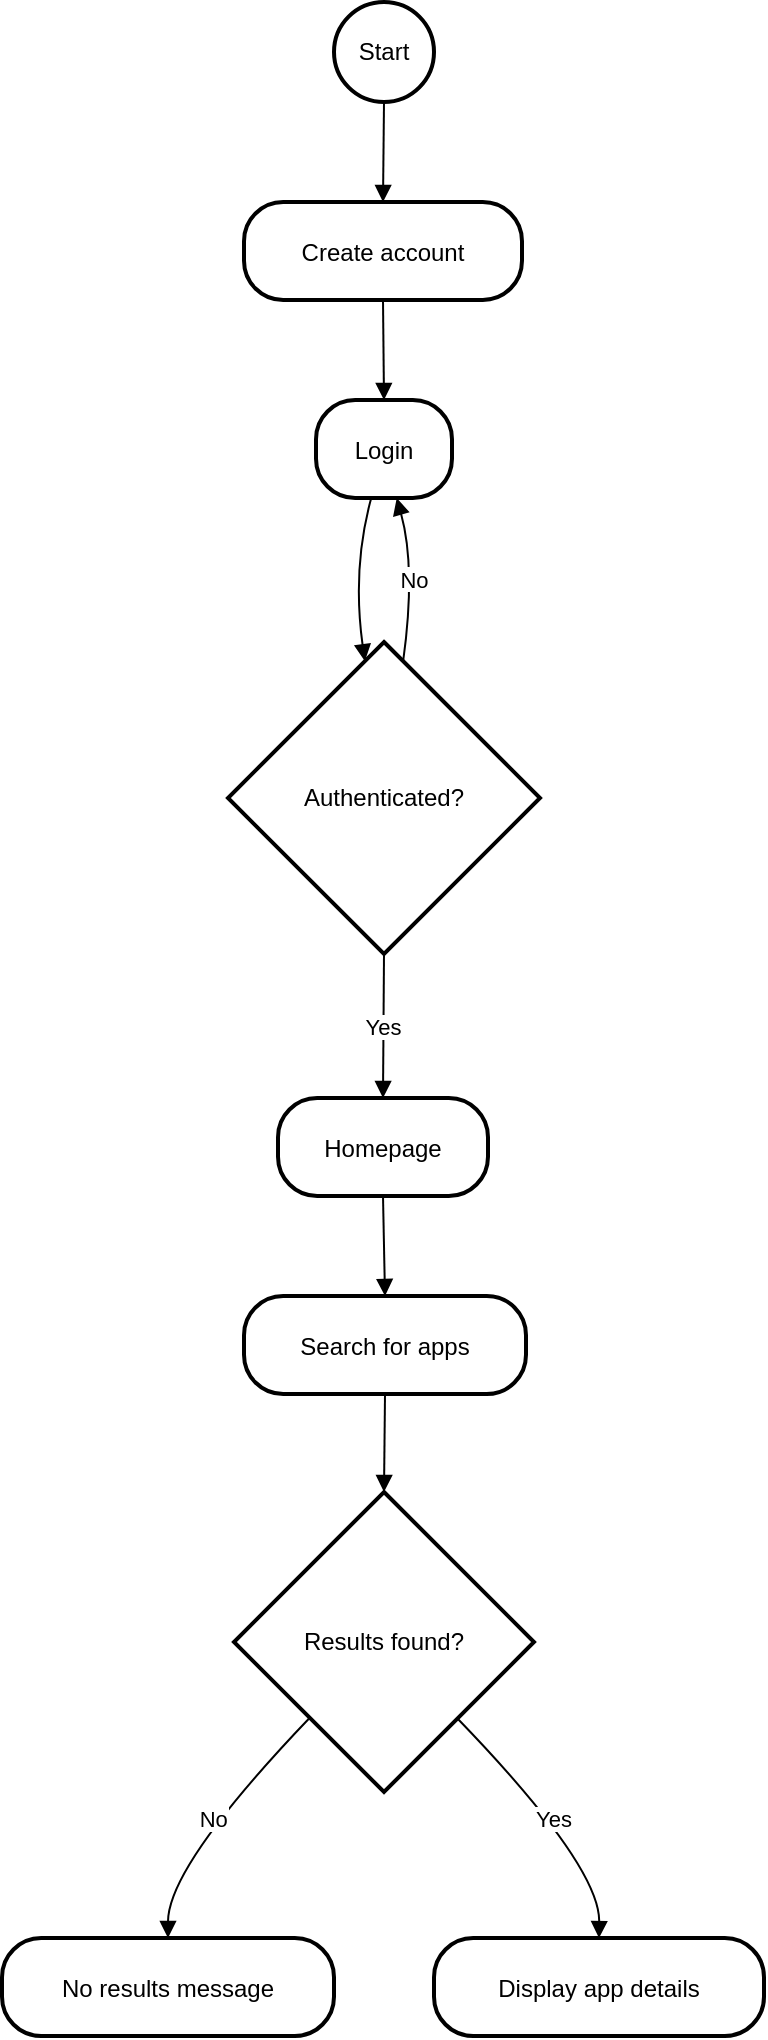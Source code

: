 <mxfile version="25.0.3">
  <diagram name="Page-1" id="IVuG_2DbGf6F4TgjZUHd">
    <mxGraphModel>
      <root>
        <mxCell id="0" />
        <mxCell id="1" parent="0" />
        <mxCell id="2" value="Start" style="ellipse;aspect=fixed;strokeWidth=2;whiteSpace=wrap;" vertex="1" parent="1">
          <mxGeometry x="174" y="8" width="50" height="50" as="geometry" />
        </mxCell>
        <mxCell id="3" value="Create account" style="rounded=1;arcSize=40;strokeWidth=2" vertex="1" parent="1">
          <mxGeometry x="129" y="108" width="139" height="49" as="geometry" />
        </mxCell>
        <mxCell id="4" value="Login" style="rounded=1;arcSize=40;strokeWidth=2" vertex="1" parent="1">
          <mxGeometry x="165" y="207" width="68" height="49" as="geometry" />
        </mxCell>
        <mxCell id="5" value="Authenticated?" style="rhombus;strokeWidth=2;whiteSpace=wrap;" vertex="1" parent="1">
          <mxGeometry x="121" y="328" width="156" height="156" as="geometry" />
        </mxCell>
        <mxCell id="6" value="Homepage" style="rounded=1;arcSize=40;strokeWidth=2" vertex="1" parent="1">
          <mxGeometry x="146" y="556" width="105" height="49" as="geometry" />
        </mxCell>
        <mxCell id="7" value="Search for apps" style="rounded=1;arcSize=40;strokeWidth=2" vertex="1" parent="1">
          <mxGeometry x="129" y="655" width="141" height="49" as="geometry" />
        </mxCell>
        <mxCell id="8" value="Results found?" style="rhombus;strokeWidth=2;whiteSpace=wrap;" vertex="1" parent="1">
          <mxGeometry x="124" y="753" width="150" height="150" as="geometry" />
        </mxCell>
        <mxCell id="9" value="No results message" style="rounded=1;arcSize=40;strokeWidth=2" vertex="1" parent="1">
          <mxGeometry x="8" y="976" width="166" height="49" as="geometry" />
        </mxCell>
        <mxCell id="10" value="Display app details" style="rounded=1;arcSize=40;strokeWidth=2" vertex="1" parent="1">
          <mxGeometry x="224" y="976" width="165" height="49" as="geometry" />
        </mxCell>
        <mxCell id="11" value="" style="curved=1;startArrow=none;endArrow=block;exitX=0.5;exitY=1;entryX=0.5;entryY=0;" edge="1" parent="1" source="2" target="3">
          <mxGeometry relative="1" as="geometry">
            <Array as="points" />
          </mxGeometry>
        </mxCell>
        <mxCell id="12" value="" style="curved=1;startArrow=none;endArrow=block;exitX=0.5;exitY=0.99;entryX=0.5;entryY=-0.01;" edge="1" parent="1" source="3" target="4">
          <mxGeometry relative="1" as="geometry">
            <Array as="points" />
          </mxGeometry>
        </mxCell>
        <mxCell id="13" value="" style="curved=1;startArrow=none;endArrow=block;exitX=0.41;exitY=0.98;entryX=0.43;entryY=0;" edge="1" parent="1" source="4" target="5">
          <mxGeometry relative="1" as="geometry">
            <Array as="points">
              <mxPoint x="183" y="291" />
            </Array>
          </mxGeometry>
        </mxCell>
        <mxCell id="14" value="No" style="curved=1;startArrow=none;endArrow=block;exitX=0.57;exitY=0;entryX=0.59;entryY=0.98;" edge="1" parent="1" source="5" target="4">
          <mxGeometry relative="1" as="geometry">
            <Array as="points">
              <mxPoint x="215" y="291" />
            </Array>
          </mxGeometry>
        </mxCell>
        <mxCell id="15" value="Yes" style="curved=1;startArrow=none;endArrow=block;exitX=0.5;exitY=1;entryX=0.5;entryY=0.01;" edge="1" parent="1" source="5" target="6">
          <mxGeometry relative="1" as="geometry">
            <Array as="points" />
          </mxGeometry>
        </mxCell>
        <mxCell id="16" value="" style="curved=1;startArrow=none;endArrow=block;exitX=0.5;exitY=1;entryX=0.5;entryY=0;" edge="1" parent="1" source="6" target="7">
          <mxGeometry relative="1" as="geometry">
            <Array as="points" />
          </mxGeometry>
        </mxCell>
        <mxCell id="17" value="" style="curved=1;startArrow=none;endArrow=block;exitX=0.5;exitY=0.99;entryX=0.5;entryY=0;" edge="1" parent="1" source="7" target="8">
          <mxGeometry relative="1" as="geometry">
            <Array as="points" />
          </mxGeometry>
        </mxCell>
        <mxCell id="18" value="No" style="curved=1;startArrow=none;endArrow=block;exitX=0.01;exitY=1;entryX=0.5;entryY=0;" edge="1" parent="1" source="8" target="9">
          <mxGeometry relative="1" as="geometry">
            <Array as="points">
              <mxPoint x="91" y="940" />
            </Array>
          </mxGeometry>
        </mxCell>
        <mxCell id="19" value="Yes" style="curved=1;startArrow=none;endArrow=block;exitX=0.98;exitY=1;entryX=0.5;entryY=0;" edge="1" parent="1" source="8" target="10">
          <mxGeometry relative="1" as="geometry">
            <Array as="points">
              <mxPoint x="307" y="940" />
            </Array>
          </mxGeometry>
        </mxCell>
      </root>
    </mxGraphModel>
  </diagram>
</mxfile>
